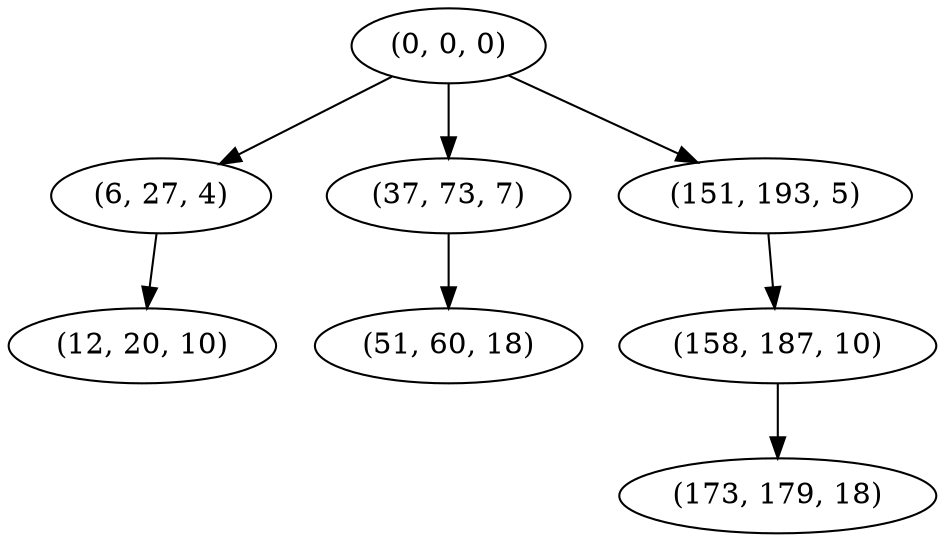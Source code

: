 digraph tree {
    "(0, 0, 0)";
    "(6, 27, 4)";
    "(12, 20, 10)";
    "(37, 73, 7)";
    "(51, 60, 18)";
    "(151, 193, 5)";
    "(158, 187, 10)";
    "(173, 179, 18)";
    "(0, 0, 0)" -> "(6, 27, 4)";
    "(0, 0, 0)" -> "(37, 73, 7)";
    "(0, 0, 0)" -> "(151, 193, 5)";
    "(6, 27, 4)" -> "(12, 20, 10)";
    "(37, 73, 7)" -> "(51, 60, 18)";
    "(151, 193, 5)" -> "(158, 187, 10)";
    "(158, 187, 10)" -> "(173, 179, 18)";
}
